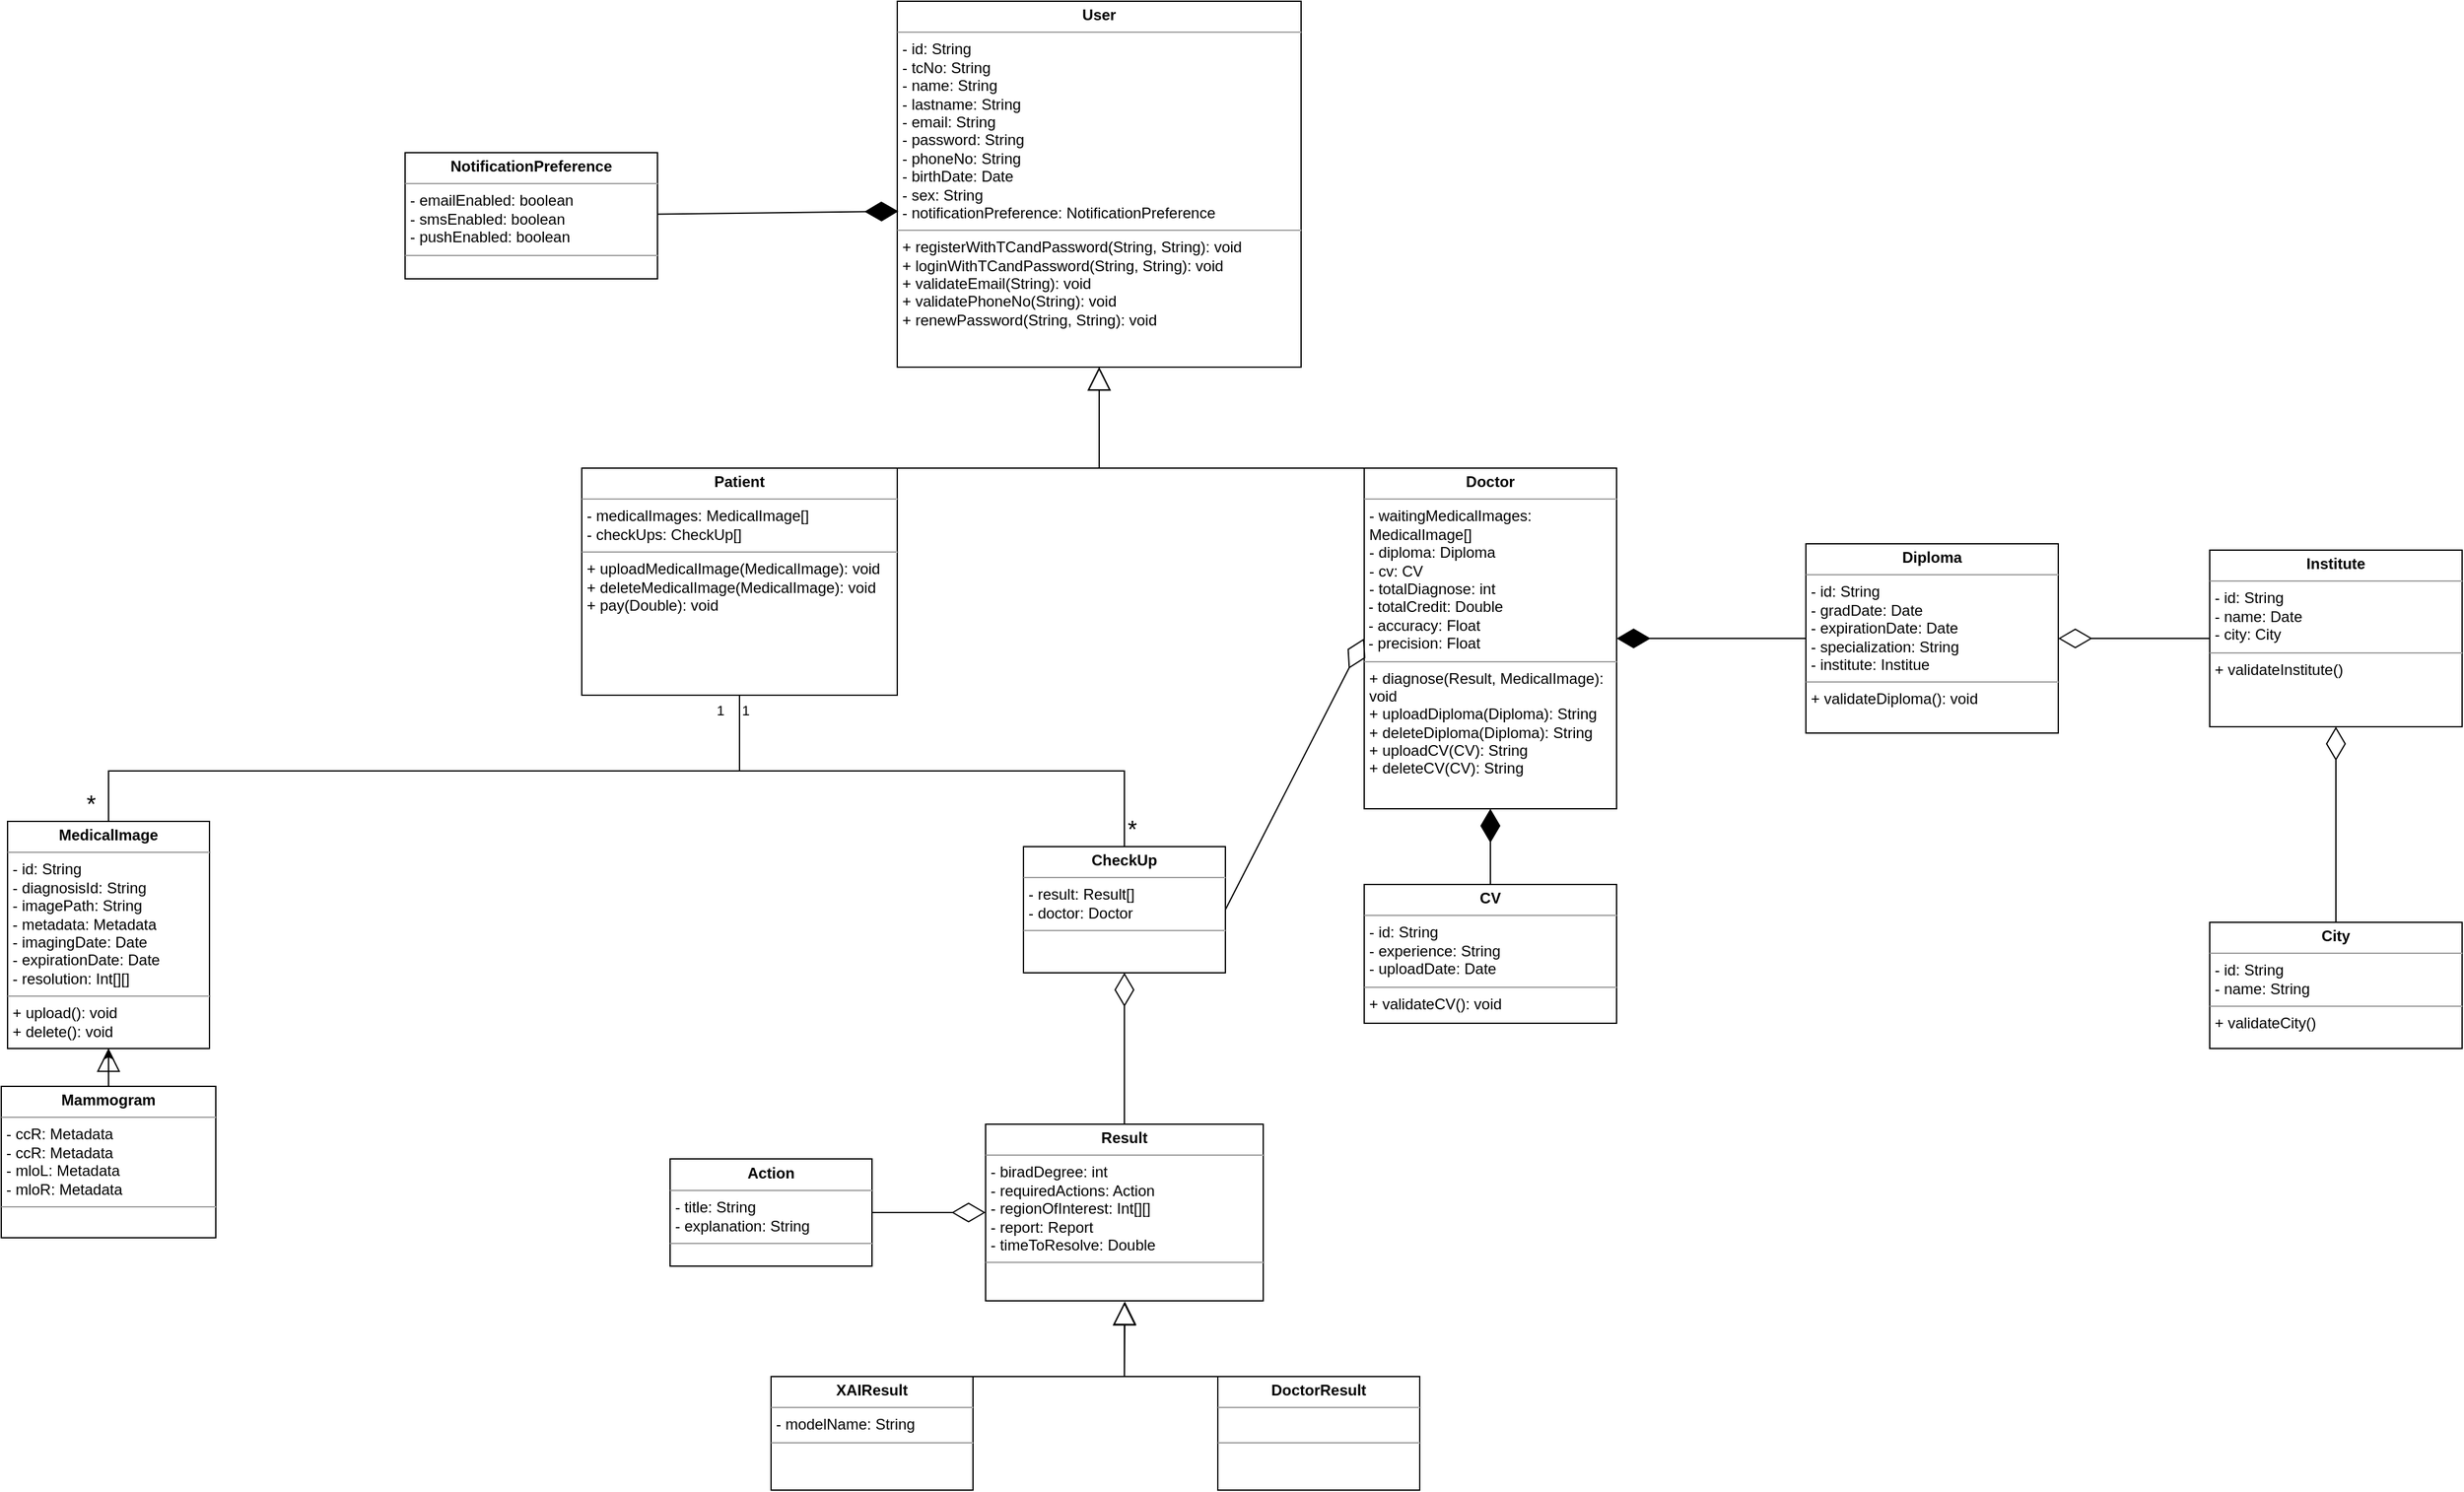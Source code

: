 <mxfile version="22.1.7" type="github">
  <diagram name="Page-1" id="C0edTxQISSR7YkT9q-Mf">
    <mxGraphModel dx="2062" dy="628" grid="1" gridSize="10" guides="1" tooltips="1" connect="1" arrows="1" fold="1" page="1" pageScale="1" pageWidth="827" pageHeight="1169" math="0" shadow="0">
      <root>
        <mxCell id="0" />
        <mxCell id="1" parent="0" />
        <mxCell id="ESNyg1Bcx6jrkvFsVH8l-1" value="&lt;p style=&quot;margin:0px;margin-top:4px;text-align:center;&quot;&gt;&lt;b&gt;User&lt;/b&gt;&lt;/p&gt;&lt;hr size=&quot;1&quot;&gt;&lt;p style=&quot;margin:0px;margin-left:4px;&quot;&gt;- id: String&lt;/p&gt;&lt;p style=&quot;margin:0px;margin-left:4px;&quot;&gt;- tcNo: String&lt;/p&gt;&lt;p style=&quot;margin:0px;margin-left:4px;&quot;&gt;- name: String&lt;/p&gt;&lt;p style=&quot;margin:0px;margin-left:4px;&quot;&gt;- lastname: String&lt;/p&gt;&lt;p style=&quot;margin:0px;margin-left:4px;&quot;&gt;- email: String&lt;/p&gt;&lt;p style=&quot;margin:0px;margin-left:4px;&quot;&gt;- password: String&lt;/p&gt;&lt;p style=&quot;margin:0px;margin-left:4px;&quot;&gt;- phoneNo: String&lt;/p&gt;&lt;p style=&quot;margin:0px;margin-left:4px;&quot;&gt;- birthDate: Date&lt;/p&gt;&lt;p style=&quot;margin:0px;margin-left:4px;&quot;&gt;- sex: String&lt;/p&gt;&lt;p style=&quot;margin:0px;margin-left:4px;&quot;&gt;- notificationPreference: NotificationPreference&lt;/p&gt;&lt;hr size=&quot;1&quot;&gt;&lt;p style=&quot;margin:0px;margin-left:4px;&quot;&gt;+ registerWithTCandPassword(String, String): void&lt;/p&gt;&lt;p style=&quot;margin:0px;margin-left:4px;&quot;&gt;+ loginWithTCandPassword(String, String): void&lt;/p&gt;&lt;p style=&quot;margin:0px;margin-left:4px;&quot;&gt;+ validateEmail(String): void&lt;/p&gt;&lt;p style=&quot;margin:0px;margin-left:4px;&quot;&gt;+ validatePhoneNo(String): void&lt;/p&gt;&lt;p style=&quot;margin:0px;margin-left:4px;&quot;&gt;+ renewPassword(String, String): void&lt;/p&gt;" style="verticalAlign=top;align=left;overflow=fill;fontSize=12;fontFamily=Helvetica;html=1;whiteSpace=wrap;" parent="1" vertex="1">
          <mxGeometry x="160" y="30" width="320" height="290" as="geometry" />
        </mxCell>
        <mxCell id="Ly5rTBsL9am8pRCTYatH-5" value="&lt;p style=&quot;margin:0px;margin-top:4px;text-align:center;&quot;&gt;&lt;b&gt;Doctor&lt;/b&gt;&lt;/p&gt;&lt;hr size=&quot;1&quot;&gt;&lt;p style=&quot;margin:0px;margin-left:4px;&quot;&gt;- waitingMedicalImages: MedicalImage[]&lt;/p&gt;&lt;p style=&quot;margin:0px;margin-left:4px;&quot;&gt;- diploma: Diploma&lt;/p&gt;&lt;p style=&quot;margin:0px;margin-left:4px;&quot;&gt;- cv: CV&lt;/p&gt;&lt;p style=&quot;margin:0px;margin-left:4px;&quot;&gt;- totalDiagnose: int&lt;/p&gt;&amp;nbsp;- totalCredit: Double&lt;br&gt;&amp;nbsp;- accuracy: Float&lt;br&gt;&amp;nbsp;- precision: Float&lt;br&gt;&lt;hr size=&quot;1&quot;&gt;&lt;p style=&quot;margin:0px;margin-left:4px;&quot;&gt;+ diagnose(Result, MedicalImage): void&lt;/p&gt;&lt;p style=&quot;margin:0px;margin-left:4px;&quot;&gt;+ uploadDiploma(Diploma): String&lt;/p&gt;&lt;p style=&quot;margin:0px;margin-left:4px;&quot;&gt;+ deleteDiploma(Diploma): String&lt;/p&gt;&lt;p style=&quot;border-color: var(--border-color); margin: 0px 0px 0px 4px;&quot;&gt;+ uploadCV(CV): String&lt;/p&gt;&lt;p style=&quot;border-color: var(--border-color); margin: 0px 0px 0px 4px;&quot;&gt;+ deleteCV(CV): String&lt;/p&gt;" style="verticalAlign=top;align=left;overflow=fill;fontSize=12;fontFamily=Helvetica;html=1;whiteSpace=wrap;" parent="1" vertex="1">
          <mxGeometry x="530" y="400" width="200" height="270" as="geometry" />
        </mxCell>
        <mxCell id="Ly5rTBsL9am8pRCTYatH-6" value="&lt;p style=&quot;margin:0px;margin-top:4px;text-align:center;&quot;&gt;&lt;b&gt;Patient&lt;/b&gt;&lt;/p&gt;&lt;hr size=&quot;1&quot;&gt;&lt;p style=&quot;margin:0px;margin-left:4px;&quot;&gt;- medicalImages: MedicalImage[]&lt;/p&gt;&lt;p style=&quot;margin:0px;margin-left:4px;&quot;&gt;- checkUps: CheckUp[]&lt;span style=&quot;background-color: initial;&quot;&gt;&lt;br&gt;&lt;/span&gt;&lt;/p&gt;&lt;hr size=&quot;1&quot;&gt;&lt;p style=&quot;margin:0px;margin-left:4px;&quot;&gt;+ uploadMedicalImage(MedicalImage): void&lt;/p&gt;&lt;p style=&quot;margin:0px;margin-left:4px;&quot;&gt;+ deleteMedicalImage(MedicalImage): void&lt;/p&gt;&lt;p style=&quot;margin:0px;margin-left:4px;&quot;&gt;+ pay(Double): void&lt;/p&gt;" style="verticalAlign=top;align=left;overflow=fill;fontSize=12;fontFamily=Helvetica;html=1;whiteSpace=wrap;" parent="1" vertex="1">
          <mxGeometry x="-90" y="400" width="250" height="180" as="geometry" />
        </mxCell>
        <mxCell id="Ly5rTBsL9am8pRCTYatH-11" value="&lt;p style=&quot;margin:0px;margin-top:4px;text-align:center;&quot;&gt;&lt;b&gt;NotificationPreference&lt;/b&gt;&lt;/p&gt;&lt;hr size=&quot;1&quot;&gt;&lt;p style=&quot;margin:0px;margin-left:4px;&quot;&gt;- emailEnabled: boolean&lt;/p&gt;&lt;p style=&quot;margin:0px;margin-left:4px;&quot;&gt;- smsEnabled: boolean&lt;/p&gt;&lt;p style=&quot;margin:0px;margin-left:4px;&quot;&gt;&lt;span style=&quot;background-color: initial;&quot;&gt;- pushEnabled: boolean&lt;/span&gt;&lt;/p&gt;&lt;hr size=&quot;1&quot;&gt;&lt;p style=&quot;margin:0px;margin-left:4px;&quot;&gt;&lt;br&gt;&lt;/p&gt;" style="verticalAlign=top;align=left;overflow=fill;fontSize=12;fontFamily=Helvetica;html=1;whiteSpace=wrap;" parent="1" vertex="1">
          <mxGeometry x="-230" y="150" width="200" height="100" as="geometry" />
        </mxCell>
        <mxCell id="P2__GVPc3QSUGddowUCa-7" value="" style="endArrow=diamondThin;endFill=1;endSize=24;html=1;rounded=0;entryX=0.003;entryY=0.574;entryDx=0;entryDy=0;entryPerimeter=0;" parent="1" source="Ly5rTBsL9am8pRCTYatH-11" target="ESNyg1Bcx6jrkvFsVH8l-1" edge="1">
          <mxGeometry width="160" relative="1" as="geometry">
            <mxPoint x="590" y="238.14" as="sourcePoint" />
            <mxPoint x="382.88" y="241.85" as="targetPoint" />
          </mxGeometry>
        </mxCell>
        <mxCell id="P2__GVPc3QSUGddowUCa-8" value="&lt;p style=&quot;margin:0px;margin-top:4px;text-align:center;&quot;&gt;&lt;b&gt;CheckUp&lt;/b&gt;&lt;/p&gt;&lt;hr size=&quot;1&quot;&gt;&lt;p style=&quot;margin:0px;margin-left:4px;&quot;&gt;- result: Result[]&lt;/p&gt;&lt;p style=&quot;margin:0px;margin-left:4px;&quot;&gt;- doctor: Doctor&lt;/p&gt;&lt;hr size=&quot;1&quot;&gt;&lt;p style=&quot;margin:0px;margin-left:4px;&quot;&gt;&lt;br&gt;&lt;/p&gt;" style="verticalAlign=top;align=left;overflow=fill;fontSize=12;fontFamily=Helvetica;html=1;whiteSpace=wrap;" parent="1" vertex="1">
          <mxGeometry x="260" y="700" width="160" height="100" as="geometry" />
        </mxCell>
        <mxCell id="P2__GVPc3QSUGddowUCa-9" value="&lt;p style=&quot;margin:0px;margin-top:4px;text-align:center;&quot;&gt;&lt;b&gt;MedicalImage&lt;/b&gt;&lt;/p&gt;&lt;hr size=&quot;1&quot;&gt;&lt;p style=&quot;margin:0px;margin-left:4px;&quot;&gt;- id: String&lt;/p&gt;&lt;p style=&quot;margin:0px;margin-left:4px;&quot;&gt;- diagnosisId: String&lt;/p&gt;&lt;p style=&quot;margin:0px;margin-left:4px;&quot;&gt;- imagePath: String&lt;/p&gt;&lt;p style=&quot;margin:0px;margin-left:4px;&quot;&gt;- metadata: Metadata&lt;/p&gt;&lt;p style=&quot;margin:0px;margin-left:4px;&quot;&gt;- imagingDate: Date&lt;/p&gt;&lt;p style=&quot;margin:0px;margin-left:4px;&quot;&gt;- expirationDate: Date&lt;/p&gt;&lt;p style=&quot;margin:0px;margin-left:4px;&quot;&gt;- resolution: Int[][]&lt;/p&gt;&lt;hr size=&quot;1&quot;&gt;&lt;p style=&quot;margin:0px;margin-left:4px;&quot;&gt;+ upload(): void&lt;/p&gt;&lt;p style=&quot;margin:0px;margin-left:4px;&quot;&gt;+ delete(): void&lt;/p&gt;" style="verticalAlign=top;align=left;overflow=fill;fontSize=12;fontFamily=Helvetica;html=1;whiteSpace=wrap;" parent="1" vertex="1">
          <mxGeometry x="-545" y="680" width="160" height="180" as="geometry" />
        </mxCell>
        <mxCell id="P2__GVPc3QSUGddowUCa-14" value="" style="endArrow=none;html=1;edgeStyle=orthogonalEdgeStyle;rounded=0;exitX=0.5;exitY=1;exitDx=0;exitDy=0;entryX=0.5;entryY=0;entryDx=0;entryDy=0;" parent="1" source="Ly5rTBsL9am8pRCTYatH-6" target="P2__GVPc3QSUGddowUCa-8" edge="1">
          <mxGeometry relative="1" as="geometry">
            <mxPoint x="310" y="640" as="sourcePoint" />
            <mxPoint x="270" y="800" as="targetPoint" />
          </mxGeometry>
        </mxCell>
        <mxCell id="P2__GVPc3QSUGddowUCa-15" value="1" style="edgeLabel;resizable=0;html=1;align=left;verticalAlign=bottom;" parent="P2__GVPc3QSUGddowUCa-14" connectable="0" vertex="1">
          <mxGeometry x="-1" relative="1" as="geometry">
            <mxPoint x="-20" y="20" as="offset" />
          </mxGeometry>
        </mxCell>
        <mxCell id="P2__GVPc3QSUGddowUCa-16" value="*" style="edgeLabel;resizable=0;html=1;align=right;verticalAlign=bottom;fontSize=19;" parent="P2__GVPc3QSUGddowUCa-14" connectable="0" vertex="1">
          <mxGeometry x="1" relative="1" as="geometry">
            <mxPoint x="10" as="offset" />
          </mxGeometry>
        </mxCell>
        <mxCell id="P2__GVPc3QSUGddowUCa-17" value="" style="endArrow=none;html=1;edgeStyle=orthogonalEdgeStyle;rounded=0;exitX=0.5;exitY=1;exitDx=0;exitDy=0;entryX=0.5;entryY=0;entryDx=0;entryDy=0;" parent="1" source="Ly5rTBsL9am8pRCTYatH-6" target="P2__GVPc3QSUGddowUCa-9" edge="1">
          <mxGeometry relative="1" as="geometry">
            <mxPoint x="276" y="620" as="sourcePoint" />
            <mxPoint x="480" y="700" as="targetPoint" />
            <Array as="points">
              <mxPoint x="40" y="640" />
              <mxPoint x="360" y="640" />
            </Array>
          </mxGeometry>
        </mxCell>
        <mxCell id="P2__GVPc3QSUGddowUCa-18" value="1" style="edgeLabel;resizable=0;html=1;align=left;verticalAlign=bottom;" parent="P2__GVPc3QSUGddowUCa-17" connectable="0" vertex="1">
          <mxGeometry x="-1" relative="1" as="geometry">
            <mxPoint y="20" as="offset" />
          </mxGeometry>
        </mxCell>
        <mxCell id="P2__GVPc3QSUGddowUCa-19" value="*" style="edgeLabel;resizable=0;html=1;align=right;verticalAlign=bottom;fontSize=19;" parent="P2__GVPc3QSUGddowUCa-17" connectable="0" vertex="1">
          <mxGeometry x="1" relative="1" as="geometry">
            <mxPoint x="-10" as="offset" />
          </mxGeometry>
        </mxCell>
        <mxCell id="wbwyVopuhJfo_vuKF2Iz-1" value="&lt;p style=&quot;margin:0px;margin-top:4px;text-align:center;&quot;&gt;&lt;b&gt;Diploma&lt;/b&gt;&lt;/p&gt;&lt;hr size=&quot;1&quot;&gt;&lt;p style=&quot;margin:0px;margin-left:4px;&quot;&gt;- id: String&lt;/p&gt;&lt;p style=&quot;margin:0px;margin-left:4px;&quot;&gt;&lt;span style=&quot;background-color: initial;&quot;&gt;- gradDate: Date&amp;nbsp;&lt;/span&gt;&lt;/p&gt;&lt;p style=&quot;margin:0px;margin-left:4px;&quot;&gt;&lt;span style=&quot;background-color: initial;&quot;&gt;- expirationDate: Date&lt;/span&gt;&lt;/p&gt;&lt;p style=&quot;margin:0px;margin-left:4px;&quot;&gt;&lt;span style=&quot;background-color: initial;&quot;&gt;- specialization: String&lt;/span&gt;&lt;/p&gt;&lt;p style=&quot;margin:0px;margin-left:4px;&quot;&gt;&lt;span style=&quot;background-color: initial;&quot;&gt;- institute: Institue&lt;/span&gt;&lt;/p&gt;&lt;hr size=&quot;1&quot;&gt;&lt;p style=&quot;margin:0px;margin-left:4px;&quot;&gt;+ validateDiploma(): void&lt;/p&gt;" style="verticalAlign=top;align=left;overflow=fill;fontSize=12;fontFamily=Helvetica;html=1;whiteSpace=wrap;" parent="1" vertex="1">
          <mxGeometry x="880" y="460" width="200" height="150" as="geometry" />
        </mxCell>
        <mxCell id="wbwyVopuhJfo_vuKF2Iz-2" value="" style="endArrow=diamondThin;endFill=1;endSize=24;html=1;rounded=0;entryX=1;entryY=0.5;entryDx=0;entryDy=0;exitX=0;exitY=0.5;exitDx=0;exitDy=0;" parent="1" source="wbwyVopuhJfo_vuKF2Iz-1" target="Ly5rTBsL9am8pRCTYatH-5" edge="1">
          <mxGeometry width="160" relative="1" as="geometry">
            <mxPoint x="630" y="573" as="sourcePoint" />
            <mxPoint x="821" y="570" as="targetPoint" />
          </mxGeometry>
        </mxCell>
        <mxCell id="wbwyVopuhJfo_vuKF2Iz-3" value="&lt;p style=&quot;margin:0px;margin-top:4px;text-align:center;&quot;&gt;&lt;b&gt;Institute&lt;/b&gt;&lt;/p&gt;&lt;hr size=&quot;1&quot;&gt;&lt;p style=&quot;margin:0px;margin-left:4px;&quot;&gt;- id: String&lt;/p&gt;&lt;p style=&quot;margin:0px;margin-left:4px;&quot;&gt;&lt;span style=&quot;background-color: initial;&quot;&gt;- name: Date&lt;/span&gt;&lt;/p&gt;&lt;p style=&quot;margin:0px;margin-left:4px;&quot;&gt;&lt;span style=&quot;background-color: initial;&quot;&gt;- city: City&amp;nbsp;&lt;/span&gt;&lt;/p&gt;&lt;hr size=&quot;1&quot;&gt;&lt;p style=&quot;margin:0px;margin-left:4px;&quot;&gt;+ validateInstitute()&lt;/p&gt;" style="verticalAlign=top;align=left;overflow=fill;fontSize=12;fontFamily=Helvetica;html=1;whiteSpace=wrap;" parent="1" vertex="1">
          <mxGeometry x="1200" y="465" width="200" height="140" as="geometry" />
        </mxCell>
        <mxCell id="wbwyVopuhJfo_vuKF2Iz-5" value="&lt;p style=&quot;margin:0px;margin-top:4px;text-align:center;&quot;&gt;&lt;b&gt;City&lt;/b&gt;&lt;/p&gt;&lt;hr size=&quot;1&quot;&gt;&lt;p style=&quot;margin:0px;margin-left:4px;&quot;&gt;- id: String&lt;/p&gt;&lt;p style=&quot;margin:0px;margin-left:4px;&quot;&gt;&lt;span style=&quot;background-color: initial;&quot;&gt;- name: String&lt;/span&gt;&lt;/p&gt;&lt;hr size=&quot;1&quot;&gt;&lt;p style=&quot;margin:0px;margin-left:4px;&quot;&gt;+ validateCity()&lt;/p&gt;" style="verticalAlign=top;align=left;overflow=fill;fontSize=12;fontFamily=Helvetica;html=1;whiteSpace=wrap;" parent="1" vertex="1">
          <mxGeometry x="1200" y="760" width="200" height="100" as="geometry" />
        </mxCell>
        <mxCell id="wbwyVopuhJfo_vuKF2Iz-7" value="&lt;p style=&quot;margin:0px;margin-top:4px;text-align:center;&quot;&gt;&lt;b&gt;CV&lt;/b&gt;&lt;/p&gt;&lt;hr size=&quot;1&quot;&gt;&lt;p style=&quot;margin:0px;margin-left:4px;&quot;&gt;- id: String&lt;/p&gt;&lt;p style=&quot;margin:0px;margin-left:4px;&quot;&gt;&lt;span style=&quot;background-color: initial;&quot;&gt;- experience: String&amp;nbsp;&lt;/span&gt;&lt;/p&gt;&lt;p style=&quot;margin:0px;margin-left:4px;&quot;&gt;&lt;span style=&quot;background-color: initial;&quot;&gt;- uploadDate: Date&lt;/span&gt;&lt;/p&gt;&lt;hr size=&quot;1&quot;&gt;&lt;p style=&quot;margin:0px;margin-left:4px;&quot;&gt;+ validateCV(): void&lt;/p&gt;" style="verticalAlign=top;align=left;overflow=fill;fontSize=12;fontFamily=Helvetica;html=1;whiteSpace=wrap;" parent="1" vertex="1">
          <mxGeometry x="530" y="730" width="200" height="110" as="geometry" />
        </mxCell>
        <mxCell id="wbwyVopuhJfo_vuKF2Iz-9" value="" style="endArrow=diamondThin;endFill=1;endSize=24;html=1;rounded=0;entryX=0.5;entryY=1;entryDx=0;entryDy=0;exitX=0.5;exitY=0;exitDx=0;exitDy=0;" parent="1" source="wbwyVopuhJfo_vuKF2Iz-7" target="Ly5rTBsL9am8pRCTYatH-5" edge="1">
          <mxGeometry width="160" relative="1" as="geometry">
            <mxPoint x="717.8" y="700" as="sourcePoint" />
            <mxPoint x="577.8" y="720" as="targetPoint" />
          </mxGeometry>
        </mxCell>
        <mxCell id="hETQfLVwXvhiqPciw-ME-5" value="" style="edgeStyle=orthogonalEdgeStyle;rounded=0;orthogonalLoop=1;jettySize=auto;html=1;" parent="1" source="wbwyVopuhJfo_vuKF2Iz-10" target="P2__GVPc3QSUGddowUCa-9" edge="1">
          <mxGeometry relative="1" as="geometry" />
        </mxCell>
        <mxCell id="wbwyVopuhJfo_vuKF2Iz-10" value="&lt;p style=&quot;margin:0px;margin-top:4px;text-align:center;&quot;&gt;&lt;b&gt;Mammogram&lt;/b&gt;&lt;/p&gt;&lt;hr size=&quot;1&quot;&gt;&lt;p style=&quot;margin:0px;margin-left:4px;&quot;&gt;- ccR: Metadata&lt;/p&gt;&lt;p style=&quot;margin:0px;margin-left:4px;&quot;&gt;- ccR: Metadata&lt;/p&gt;&lt;p style=&quot;margin:0px;margin-left:4px;&quot;&gt;- mloL: Metadata&lt;/p&gt;&lt;p style=&quot;margin:0px;margin-left:4px;&quot;&gt;- mloR: Metadata&lt;/p&gt;&lt;hr size=&quot;1&quot;&gt;&lt;p style=&quot;margin:0px;margin-left:4px;&quot;&gt;&lt;br&gt;&lt;/p&gt;" style="verticalAlign=top;align=left;overflow=fill;fontSize=12;fontFamily=Helvetica;html=1;whiteSpace=wrap;" parent="1" vertex="1">
          <mxGeometry x="-550" y="890" width="170" height="120" as="geometry" />
        </mxCell>
        <mxCell id="wbwyVopuhJfo_vuKF2Iz-17" value="" style="endArrow=diamondThin;endFill=0;endSize=24;html=1;rounded=0;entryX=1;entryY=0.5;entryDx=0;entryDy=0;exitX=0;exitY=0.5;exitDx=0;exitDy=0;" parent="1" source="wbwyVopuhJfo_vuKF2Iz-3" target="wbwyVopuhJfo_vuKF2Iz-1" edge="1">
          <mxGeometry width="160" relative="1" as="geometry">
            <mxPoint x="670" y="660" as="sourcePoint" />
            <mxPoint x="830" y="660" as="targetPoint" />
          </mxGeometry>
        </mxCell>
        <mxCell id="wbwyVopuhJfo_vuKF2Iz-18" value="" style="endArrow=diamondThin;endFill=0;endSize=24;html=1;rounded=0;entryX=0.5;entryY=1;entryDx=0;entryDy=0;exitX=0.5;exitY=0;exitDx=0;exitDy=0;" parent="1" source="wbwyVopuhJfo_vuKF2Iz-5" target="wbwyVopuhJfo_vuKF2Iz-3" edge="1">
          <mxGeometry width="160" relative="1" as="geometry">
            <mxPoint x="1210" y="545" as="sourcePoint" />
            <mxPoint x="1090" y="545" as="targetPoint" />
          </mxGeometry>
        </mxCell>
        <mxCell id="wbwyVopuhJfo_vuKF2Iz-21" value="" style="endArrow=block;endSize=16;endFill=0;html=1;rounded=0;entryX=0.5;entryY=1;entryDx=0;entryDy=0;exitX=0.5;exitY=0;exitDx=0;exitDy=0;" parent="1" source="Ly5rTBsL9am8pRCTYatH-6" target="ESNyg1Bcx6jrkvFsVH8l-1" edge="1">
          <mxGeometry x="0.125" y="-70" width="160" relative="1" as="geometry">
            <mxPoint x="170" y="440" as="sourcePoint" />
            <mxPoint x="330" y="440" as="targetPoint" />
            <Array as="points">
              <mxPoint x="320" y="400" />
            </Array>
            <mxPoint x="-1" as="offset" />
          </mxGeometry>
        </mxCell>
        <mxCell id="wbwyVopuhJfo_vuKF2Iz-23" value="" style="endArrow=block;endSize=16;endFill=0;html=1;rounded=0;entryX=0.5;entryY=1;entryDx=0;entryDy=0;exitX=0.5;exitY=0;exitDx=0;exitDy=0;" parent="1" source="Ly5rTBsL9am8pRCTYatH-5" target="ESNyg1Bcx6jrkvFsVH8l-1" edge="1">
          <mxGeometry x="0.125" y="-70" width="160" relative="1" as="geometry">
            <mxPoint x="180" y="450" as="sourcePoint" />
            <mxPoint x="330" y="330" as="targetPoint" />
            <mxPoint x="-1" as="offset" />
            <Array as="points">
              <mxPoint x="320" y="400" />
            </Array>
          </mxGeometry>
        </mxCell>
        <mxCell id="wbwyVopuhJfo_vuKF2Iz-24" value="" style="endArrow=block;endSize=16;endFill=0;html=1;rounded=0;exitX=0.5;exitY=0;exitDx=0;exitDy=0;entryX=0.5;entryY=1;entryDx=0;entryDy=0;" parent="1" source="wbwyVopuhJfo_vuKF2Iz-10" target="P2__GVPc3QSUGddowUCa-9" edge="1">
          <mxGeometry x="0.125" y="-70" width="160" relative="1" as="geometry">
            <mxPoint x="-645" y="940" as="sourcePoint" />
            <mxPoint x="-505" y="940" as="targetPoint" />
            <mxPoint x="-1" as="offset" />
          </mxGeometry>
        </mxCell>
        <mxCell id="wbwyVopuhJfo_vuKF2Iz-25" value="&lt;p style=&quot;margin:0px;margin-top:4px;text-align:center;&quot;&gt;&lt;b&gt;Result&lt;/b&gt;&lt;/p&gt;&lt;hr size=&quot;1&quot;&gt;&lt;p style=&quot;margin:0px;margin-left:4px;&quot;&gt;- biradDegree: int&lt;/p&gt;&lt;p style=&quot;margin:0px;margin-left:4px;&quot;&gt;- requiredActions: Action&amp;nbsp;&lt;/p&gt;&lt;p style=&quot;margin:0px;margin-left:4px;&quot;&gt;- regionOfInterest: Int[][]&lt;/p&gt;&lt;p style=&quot;margin:0px;margin-left:4px;&quot;&gt;- report: Report&amp;nbsp;&lt;/p&gt;&lt;p style=&quot;margin:0px;margin-left:4px;&quot;&gt;- timeToResolve: Double&lt;/p&gt;&lt;hr size=&quot;1&quot;&gt;&lt;p style=&quot;margin:0px;margin-left:4px;&quot;&gt;&lt;br&gt;&lt;/p&gt;" style="verticalAlign=top;align=left;overflow=fill;fontSize=12;fontFamily=Helvetica;html=1;whiteSpace=wrap;" parent="1" vertex="1">
          <mxGeometry x="230" y="920" width="220" height="140" as="geometry" />
        </mxCell>
        <mxCell id="wbwyVopuhJfo_vuKF2Iz-30" value="" style="endArrow=diamondThin;endFill=0;endSize=24;html=1;rounded=0;exitX=1;exitY=0.5;exitDx=0;exitDy=0;entryX=0;entryY=0.5;entryDx=0;entryDy=0;" parent="1" source="P2__GVPc3QSUGddowUCa-8" target="Ly5rTBsL9am8pRCTYatH-5" edge="1">
          <mxGeometry width="160" relative="1" as="geometry">
            <mxPoint x="110" y="650" as="sourcePoint" />
            <mxPoint x="527" y="514" as="targetPoint" />
          </mxGeometry>
        </mxCell>
        <mxCell id="wbwyVopuhJfo_vuKF2Iz-31" value="" style="endArrow=diamondThin;endFill=0;endSize=24;html=1;rounded=0;entryX=0.5;entryY=1;entryDx=0;entryDy=0;exitX=0.5;exitY=0;exitDx=0;exitDy=0;" parent="1" source="wbwyVopuhJfo_vuKF2Iz-25" target="P2__GVPc3QSUGddowUCa-8" edge="1">
          <mxGeometry width="160" relative="1" as="geometry">
            <mxPoint x="480" y="560" as="sourcePoint" />
            <mxPoint x="640" y="560" as="targetPoint" />
          </mxGeometry>
        </mxCell>
        <mxCell id="hETQfLVwXvhiqPciw-ME-1" value="&lt;p style=&quot;margin:0px;margin-top:4px;text-align:center;&quot;&gt;&lt;b&gt;Action&lt;/b&gt;&lt;/p&gt;&lt;hr size=&quot;1&quot;&gt;&lt;p style=&quot;margin:0px;margin-left:4px;&quot;&gt;- title: String&lt;/p&gt;&lt;p style=&quot;margin:0px;margin-left:4px;&quot;&gt;- explanation: String&amp;nbsp;&lt;/p&gt;&lt;hr size=&quot;1&quot;&gt;&lt;p style=&quot;margin:0px;margin-left:4px;&quot;&gt;&lt;br&gt;&lt;/p&gt;" style="verticalAlign=top;align=left;overflow=fill;fontSize=12;fontFamily=Helvetica;html=1;whiteSpace=wrap;" parent="1" vertex="1">
          <mxGeometry x="-20" y="947.5" width="160" height="85" as="geometry" />
        </mxCell>
        <mxCell id="hETQfLVwXvhiqPciw-ME-2" value="" style="endArrow=diamondThin;endFill=0;endSize=24;html=1;rounded=0;entryX=0;entryY=0.5;entryDx=0;entryDy=0;exitX=1;exitY=0.5;exitDx=0;exitDy=0;" parent="1" source="hETQfLVwXvhiqPciw-ME-1" target="wbwyVopuhJfo_vuKF2Iz-25" edge="1">
          <mxGeometry width="160" relative="1" as="geometry">
            <mxPoint x="-30" y="830" as="sourcePoint" />
            <mxPoint x="130" y="830" as="targetPoint" />
          </mxGeometry>
        </mxCell>
        <mxCell id="hETQfLVwXvhiqPciw-ME-3" value="&lt;p style=&quot;margin:0px;margin-top:4px;text-align:center;&quot;&gt;&lt;b&gt;XAIResult&lt;/b&gt;&lt;/p&gt;&lt;hr size=&quot;1&quot;&gt;&lt;p style=&quot;margin:0px;margin-left:4px;&quot;&gt;- modelName: String&lt;/p&gt;&lt;hr size=&quot;1&quot;&gt;&lt;p style=&quot;margin:0px;margin-left:4px;&quot;&gt;&lt;br&gt;&lt;/p&gt;" style="verticalAlign=top;align=left;overflow=fill;fontSize=12;fontFamily=Helvetica;html=1;whiteSpace=wrap;" parent="1" vertex="1">
          <mxGeometry x="60" y="1120" width="160" height="90" as="geometry" />
        </mxCell>
        <mxCell id="hETQfLVwXvhiqPciw-ME-4" value="&lt;p style=&quot;margin:0px;margin-top:4px;text-align:center;&quot;&gt;&lt;b&gt;DoctorResult&lt;/b&gt;&lt;/p&gt;&lt;hr size=&quot;1&quot;&gt;&lt;p style=&quot;margin:0px;margin-left:4px;&quot;&gt;&lt;br&gt;&lt;/p&gt;&lt;hr size=&quot;1&quot;&gt;&lt;p style=&quot;margin:0px;margin-left:4px;&quot;&gt;&lt;br&gt;&lt;/p&gt;" style="verticalAlign=top;align=left;overflow=fill;fontSize=12;fontFamily=Helvetica;html=1;whiteSpace=wrap;" parent="1" vertex="1">
          <mxGeometry x="414" y="1120" width="160" height="90" as="geometry" />
        </mxCell>
        <mxCell id="hETQfLVwXvhiqPciw-ME-6" value="" style="endArrow=block;endSize=16;endFill=0;html=1;rounded=0;exitX=0.5;exitY=0;exitDx=0;exitDy=0;entryX=0.411;entryY=1.004;entryDx=0;entryDy=0;entryPerimeter=0;" parent="1" edge="1">
          <mxGeometry x="0.125" y="-70" width="160" relative="1" as="geometry">
            <mxPoint x="160" y="1120" as="sourcePoint" />
            <mxPoint x="340.42" y="1060.56" as="targetPoint" />
            <mxPoint x="-1" as="offset" />
            <Array as="points">
              <mxPoint x="340" y="1120" />
            </Array>
          </mxGeometry>
        </mxCell>
        <mxCell id="hETQfLVwXvhiqPciw-ME-7" value="" style="endArrow=block;endSize=16;endFill=0;html=1;rounded=0;exitX=0.5;exitY=0;exitDx=0;exitDy=0;entryX=0.399;entryY=1.007;entryDx=0;entryDy=0;entryPerimeter=0;" parent="1" edge="1">
          <mxGeometry x="0.125" y="-70" width="160" relative="1" as="geometry">
            <mxPoint x="516.22" y="1120" as="sourcePoint" />
            <mxPoint x="340" y="1060.98" as="targetPoint" />
            <mxPoint x="-1" as="offset" />
            <Array as="points">
              <mxPoint x="340" y="1120" />
            </Array>
          </mxGeometry>
        </mxCell>
      </root>
    </mxGraphModel>
  </diagram>
</mxfile>
